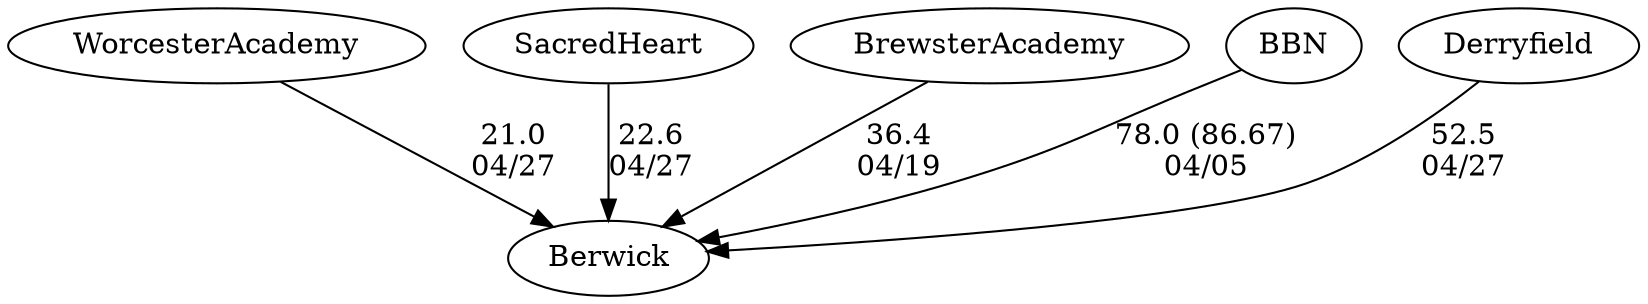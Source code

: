 digraph girls1foursBerwick {WorcesterAcademy [URL="girls1foursWorcesterAcademy.html"];SacredHeart [URL="girls1foursSacredHeart.html"];BrewsterAcademy [URL="girls1foursBrewsterAcademy.html"];BBN [URL="girls1foursBBN.html"];Berwick [URL="girls1foursBerwick.html"];Derryfield [URL="girls1foursDerryfield.html"];BBN -> Berwick[label="78.0 (86.67)
04/05", weight="22", tooltip="NEIRA Boys & Girls Fours,BB&N vs. Berwick Academy			
Distance: 1350 Conditions: Overall very good conditions and flat water. Very slight cross wind but consistent for all races. Thanks to Berwick for making the trip!
None", URL="https://www.row2k.com/results/resultspage.cfm?UID=CE456225129ACDB361E1BEAB29CB57A4&cat=5", random="random"]; 
BrewsterAcademy -> Berwick[label="36.4
04/19", weight="64", tooltip="NEIRA Boys & Girls Fours,Dublin School, Berwick Academy, Brewster Academy			
Distance: 1400m'ish
None", URL="https://www.row2k.com/results/resultspage.cfm?UID=F633B39B972009BAAE9DBEA29158C86C&cat=5", random="random"]; 
Derryfield -> Berwick[label="52.5
04/27", weight="48", tooltip="NEIRA Girls Fours, Worcester Academy, Berwick Academy, Derryfield, Sacred Heart-Greenwich			
Conditions: Strong cross/tailwind (20mph), heavy chop throughout races. Wind picked up considerably between 1st and last races Comments: Girls V1 race was approximately 1550 meters. Girls 2V race was approximately 1475 meters.
None", URL="https://www.row2k.com/results/resultspage.cfm?UID=5100A5CA83A99A9CD2E37FEC65103FEF&cat=1", random="random"]; 
SacredHeart -> Berwick[label="22.6
04/27", weight="78", tooltip="NEIRA Girls Fours, Worcester Academy, Berwick Academy, Derryfield, Sacred Heart-Greenwich			
Conditions: Strong cross/tailwind (20mph), heavy chop throughout races. Wind picked up considerably between 1st and last races Comments: Girls V1 race was approximately 1550 meters. Girls 2V race was approximately 1475 meters.
None", URL="https://www.row2k.com/results/resultspage.cfm?UID=5100A5CA83A99A9CD2E37FEC65103FEF&cat=1", random="random"]; 
WorcesterAcademy -> Berwick[label="21.0
04/27", weight="79", tooltip="NEIRA Girls Fours, Worcester Academy, Berwick Academy, Derryfield, Sacred Heart-Greenwich			
Conditions: Strong cross/tailwind (20mph), heavy chop throughout races. Wind picked up considerably between 1st and last races Comments: Girls V1 race was approximately 1550 meters. Girls 2V race was approximately 1475 meters.
None", URL="https://www.row2k.com/results/resultspage.cfm?UID=5100A5CA83A99A9CD2E37FEC65103FEF&cat=1", random="random"]}